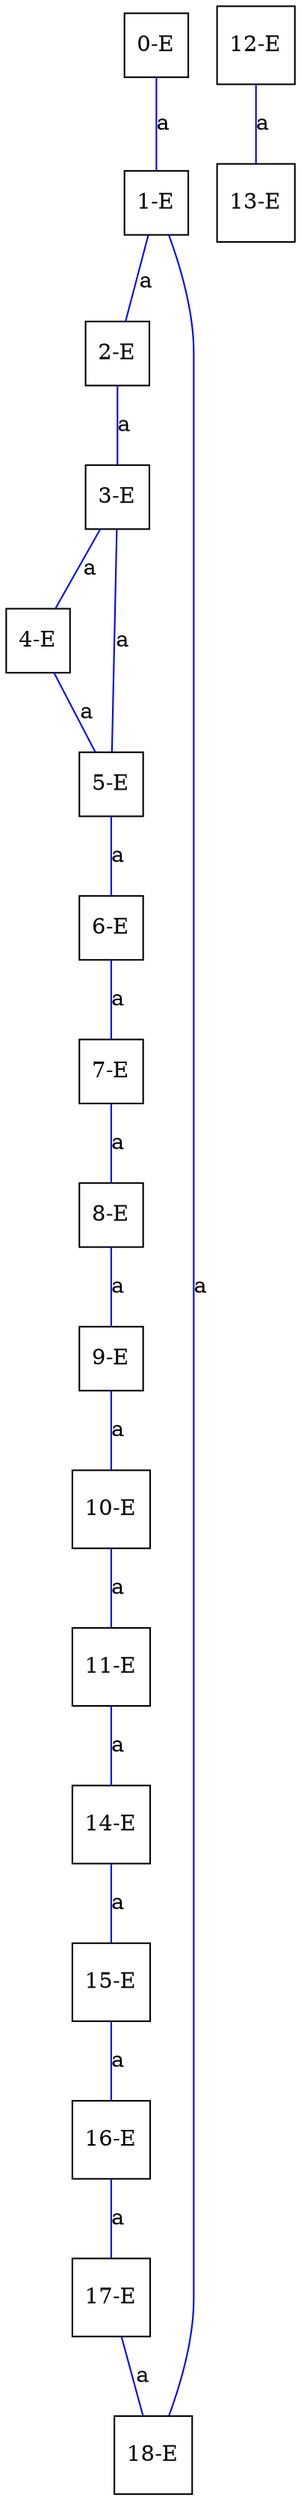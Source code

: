 graph ProteinGraph {
    0 [label="0-E" shape=square color=black];
    1 [label="1-E" shape=square color=black];
    2 [label="2-E" shape=square color=black];
    3 [label="3-E" shape=square color=black];
    4 [label="4-E" shape=square color=black];
    5 [label="5-E" shape=square color=black];
    6 [label="6-E" shape=square color=black];
    7 [label="7-E" shape=square color=black];
    8 [label="8-E" shape=square color=black];
    9 [label="9-E" shape=square color=black];
    10 [label="10-E" shape=square color=black];
    11 [label="11-E" shape=square color=black];
    12 [label="12-E" shape=square color=black];
    13 [label="13-E" shape=square color=black];
    14 [label="14-E" shape=square color=black];
    15 [label="15-E" shape=square color=black];
    16 [label="16-E" shape=square color=black];
    17 [label="17-E" shape=square color=black];
    18 [label="18-E" shape=square color=black];
    0 -- 1 [label="a" color=blue];
    1 -- 2 [label="a" color=blue];
    1 -- 18 [label="a" color=blue];
    2 -- 3 [label="a" color=blue];
    3 -- 4 [label="a" color=blue];
    3 -- 5 [label="a" color=blue];
    4 -- 5 [label="a" color=blue];
    5 -- 6 [label="a" color=blue];
    6 -- 7 [label="a" color=blue];
    7 -- 8 [label="a" color=blue];
    8 -- 9 [label="a" color=blue];
    9 -- 10 [label="a" color=blue];
    10 -- 11 [label="a" color=blue];
    11 -- 14 [label="a" color=blue];
    12 -- 13 [label="a" color=blue];
    14 -- 15 [label="a" color=blue];
    15 -- 16 [label="a" color=blue];
    16 -- 17 [label="a" color=blue];
    17 -- 18 [label="a" color=blue];
}
